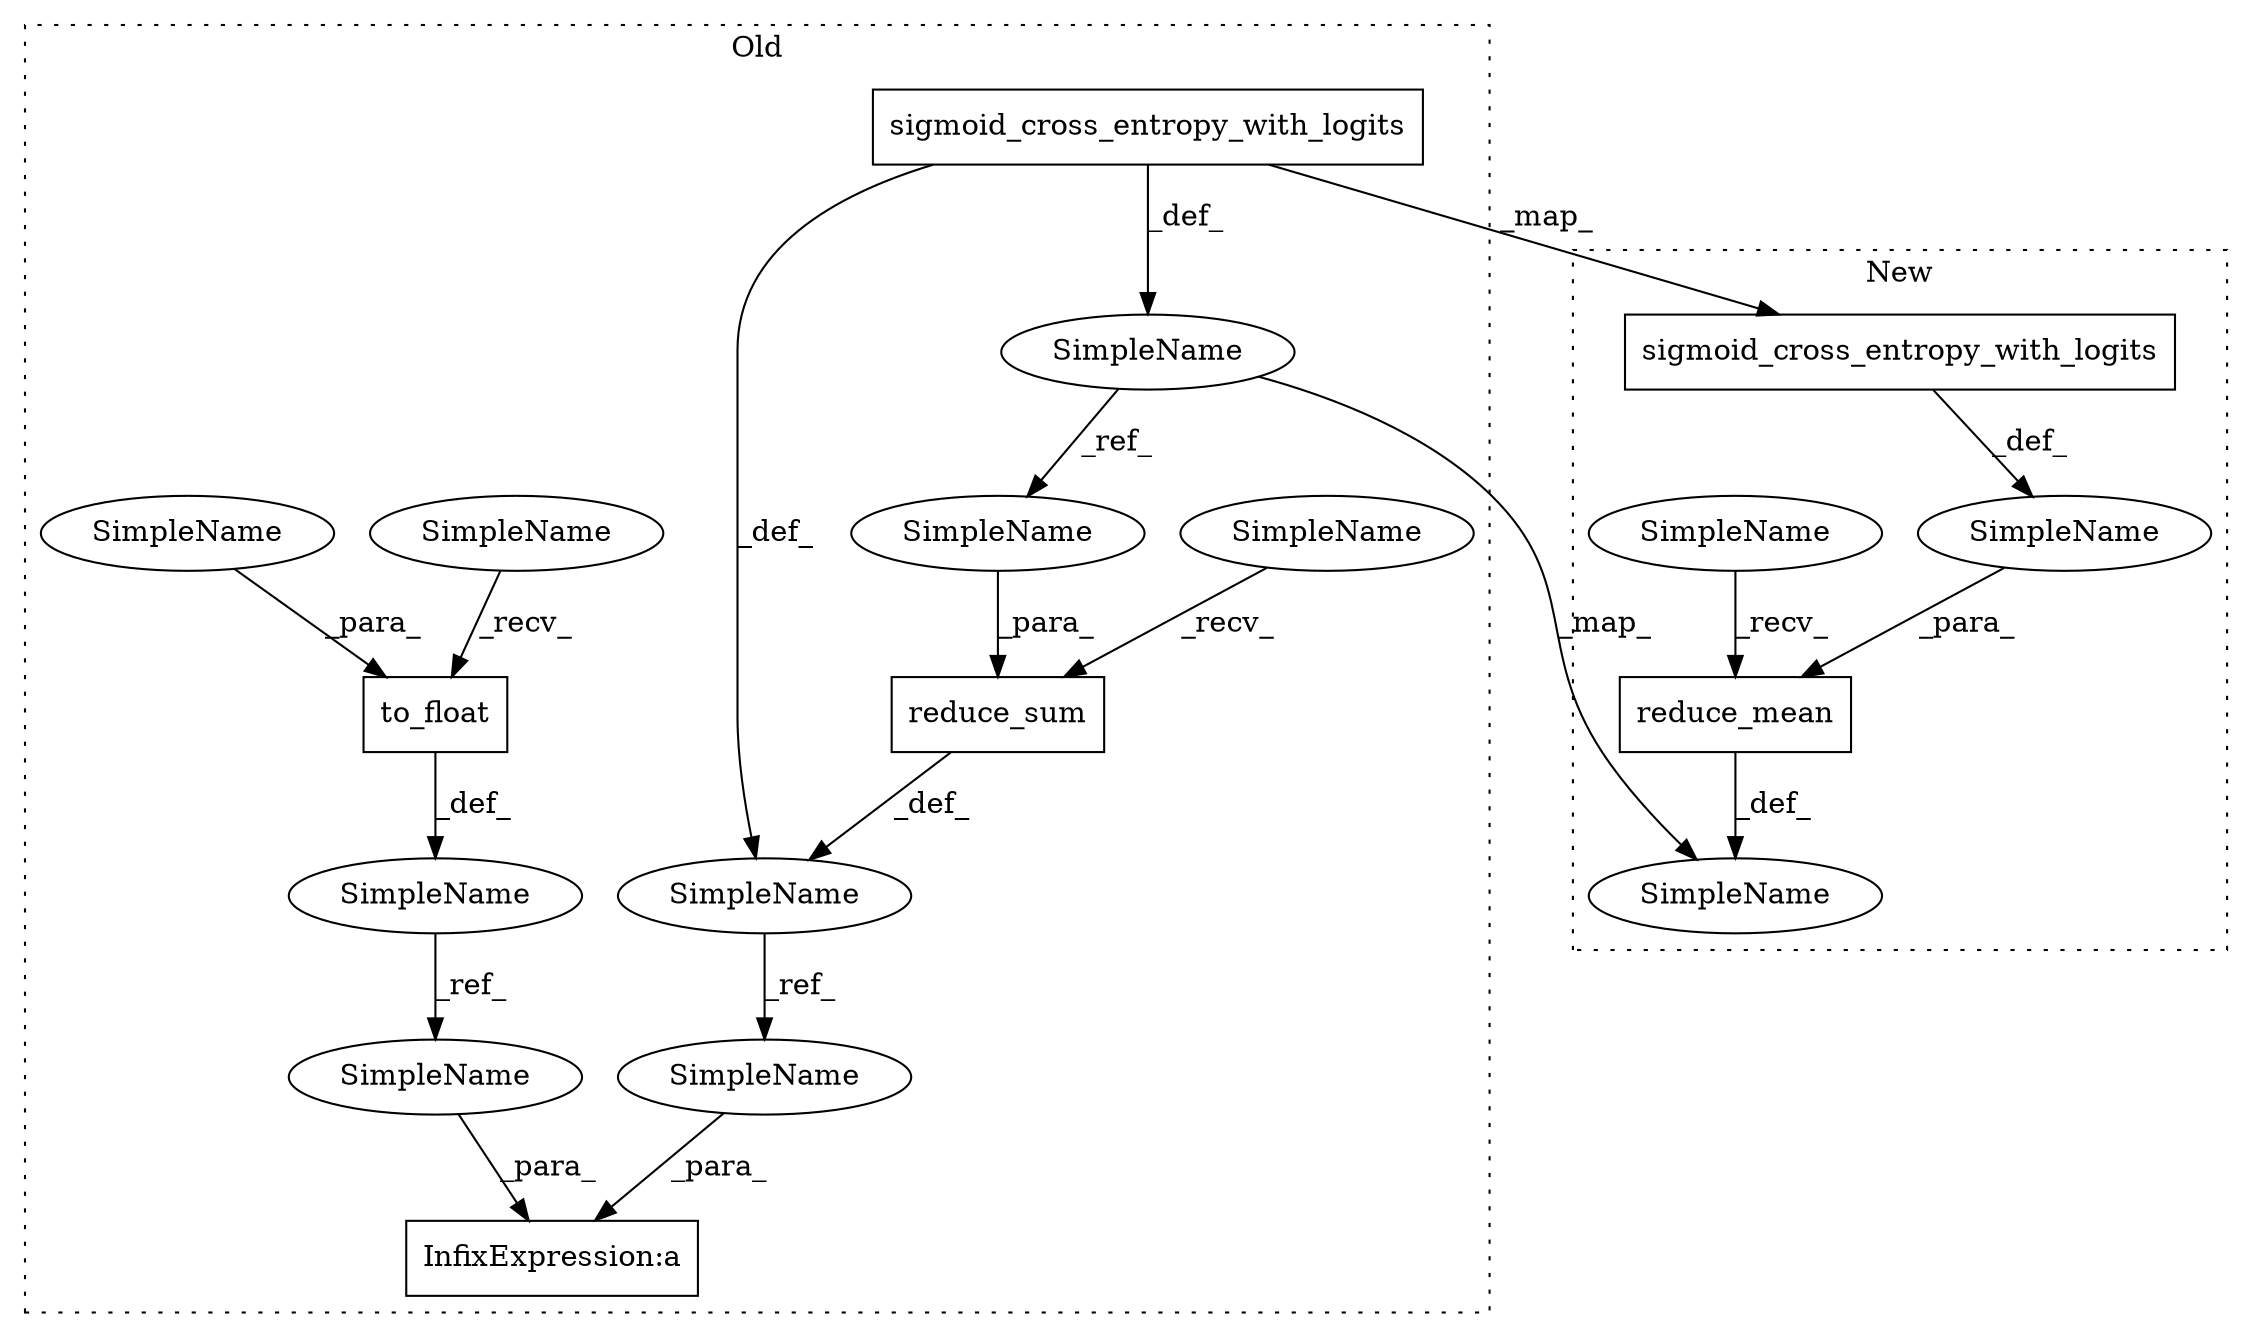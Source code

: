 digraph G {
subgraph cluster0 {
1 [label="sigmoid_cross_entropy_with_logits" a="32" s="507,586" l="34,1" shape="box"];
3 [label="reduce_sum" a="32" s="669,689" l="11,1" shape="box"];
4 [label="SimpleName" a="42" s="483" l="9" shape="ellipse"];
8 [label="SimpleName" a="42" s="643" l="13" shape="ellipse"];
9 [label="InfixExpression:a" a="27" s="1055" l="3" shape="box"];
10 [label="SimpleName" a="42" s="940" l="13" shape="ellipse"];
11 [label="to_float" a="32" s="1001,1023" l="9,1" shape="box"];
12 [label="SimpleName" a="42" s="990" l="10" shape="ellipse"];
13 [label="SimpleName" a="42" s="658" l="10" shape="ellipse"];
14 [label="SimpleName" a="42" s="1010" l="13" shape="ellipse"];
16 [label="SimpleName" a="42" s="1058" l="13" shape="ellipse"];
17 [label="SimpleName" a="42" s="1042" l="13" shape="ellipse"];
18 [label="SimpleName" a="42" s="680" l="9" shape="ellipse"];
label = "Old";
style="dotted";
}
subgraph cluster1 {
2 [label="sigmoid_cross_entropy_with_logits" a="32" s="405,484" l="34,1" shape="box"];
5 [label="SimpleName" a="42" s="358" l="9" shape="ellipse"];
6 [label="SimpleName" a="42" s="" l="" shape="ellipse"];
7 [label="reduce_mean" a="32" s="379,485" l="12,1" shape="box"];
15 [label="SimpleName" a="42" s="368" l="10" shape="ellipse"];
label = "New";
style="dotted";
}
1 -> 4 [label="_def_"];
1 -> 8 [label="_def_"];
1 -> 2 [label="_map_"];
2 -> 6 [label="_def_"];
3 -> 8 [label="_def_"];
4 -> 18 [label="_ref_"];
4 -> 5 [label="_map_"];
6 -> 7 [label="_para_"];
7 -> 5 [label="_def_"];
8 -> 17 [label="_ref_"];
10 -> 16 [label="_ref_"];
11 -> 10 [label="_def_"];
12 -> 11 [label="_recv_"];
13 -> 3 [label="_recv_"];
14 -> 11 [label="_para_"];
15 -> 7 [label="_recv_"];
16 -> 9 [label="_para_"];
17 -> 9 [label="_para_"];
18 -> 3 [label="_para_"];
}